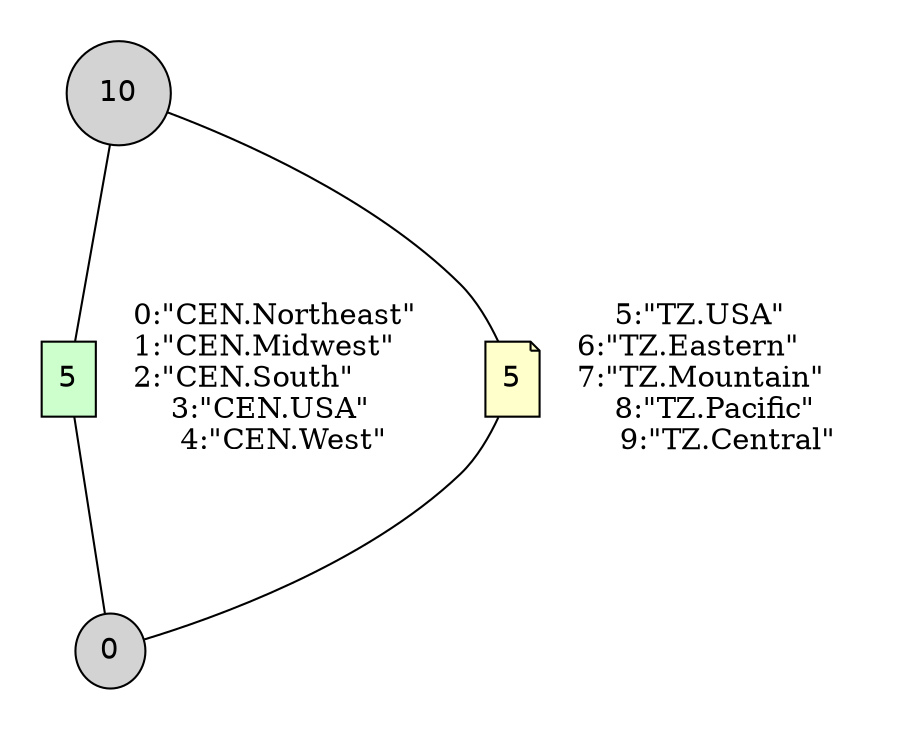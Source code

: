 // <Lattice object of 2 atoms 4 concepts 2 coatoms at 0x113870f28>
digraph Lattice {
	node [label="" shape=circle style=filled width=.25]
	edge [dir=none labeldistance=1.5 minlen=2]
	subgraph cluster_0 {
		style=filled
		color=transparent
		c0 [fillcolor="" fontname=helvetica label=0 shape="" style=filled]
	}
	subgraph cluster_1 {
		style=filled
		color=transparent
		c1 [fillcolor="#CCFFCC" fontname=helvetica label=5 shape=box style=filled]
	}
	c1 -> c1 [label="0:\"CEN.Northeast\"	
1:\"CEN.Midwest\"	
2:\"CEN.South\"	
3:\"CEN.USA\"	
4:\"CEN.West\"" color=transparent labelangle=270]
	c1 -> c0
	subgraph cluster_2 {
		style=filled
		color=transparent
		c2 [fillcolor="#FFFFCC" fontname=helvetica label=5 shape=note style=filled]
	}
	c2 -> c2 [label="5:\"TZ.USA\"	
6:\"TZ.Eastern\"	
7:\"TZ.Mountain\"	
8:\"TZ.Pacific\"	
9:\"TZ.Central\"" color=transparent labelangle=270]
	c2 -> c0
	subgraph cluster_3 {
		style=filled
		color=transparent
		c3 [fontname=helvetica label=10 style=filled]
	}
	c3 -> c1
	c3 -> c2
}
